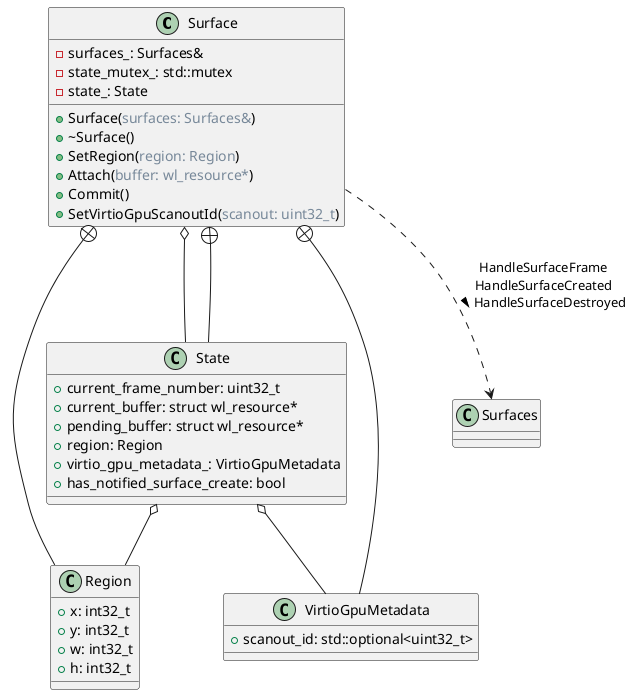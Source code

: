 @startuml surfaces_diagram

class Surface {
  + Surface(<color:LightSlateGray>surfaces: Surfaces&</color>)
  + ~Surface()
  + SetRegion(<color:LightSlateGray>region: Region</color>)
  + Attach(<color:LightSlateGray>buffer: wl_resource*</color>)
  + Commit()
  + SetVirtioGpuScanoutId(<color:LightSlateGray>scanout: uint32_t</color>)

  - surfaces_: Surfaces&
  - state_mutex_: std::mutex
  - state_: State

}

class Region {
  + x: int32_t
  + y: int32_t
  + w: int32_t
  + h: int32_t
}

class VirtioGpuMetadata {
  + scanout_id: std::optional<uint32_t>
}

class State {
  + current_frame_number: uint32_t
  + current_buffer: struct wl_resource*
  + pending_buffer: struct wl_resource*
  + region: Region
  + virtio_gpu_metadata_: VirtioGpuMetadata
  + has_notified_surface_create: bool
}


Surface ..> Surfaces : HandleSurfaceFrame\nHandleSurfaceCreated\nHandleSurfaceDestroyed >
Surface o-- State

State o-- Region
State o-- VirtioGpuMetadata

Surface +-- Region
Surface +-- VirtioGpuMetadata
Surface +-- State


@enduml

